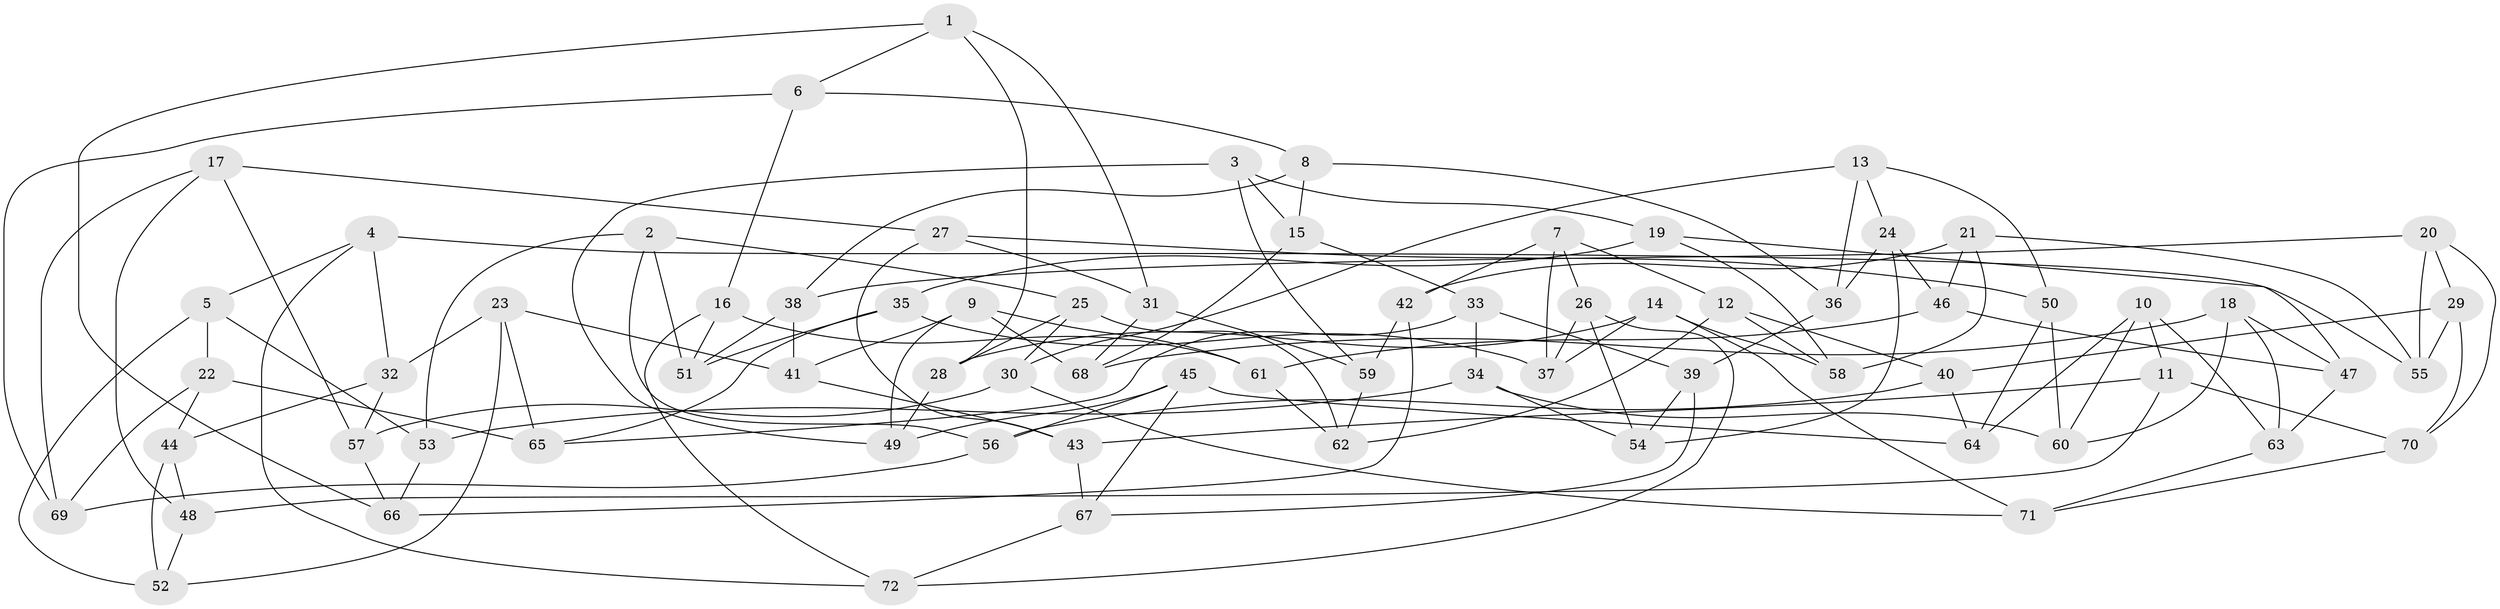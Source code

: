 // coarse degree distribution, {6: 0.4772727272727273, 5: 0.13636363636363635, 4: 0.38636363636363635}
// Generated by graph-tools (version 1.1) at 2025/42/03/06/25 10:42:21]
// undirected, 72 vertices, 144 edges
graph export_dot {
graph [start="1"]
  node [color=gray90,style=filled];
  1;
  2;
  3;
  4;
  5;
  6;
  7;
  8;
  9;
  10;
  11;
  12;
  13;
  14;
  15;
  16;
  17;
  18;
  19;
  20;
  21;
  22;
  23;
  24;
  25;
  26;
  27;
  28;
  29;
  30;
  31;
  32;
  33;
  34;
  35;
  36;
  37;
  38;
  39;
  40;
  41;
  42;
  43;
  44;
  45;
  46;
  47;
  48;
  49;
  50;
  51;
  52;
  53;
  54;
  55;
  56;
  57;
  58;
  59;
  60;
  61;
  62;
  63;
  64;
  65;
  66;
  67;
  68;
  69;
  70;
  71;
  72;
  1 -- 66;
  1 -- 31;
  1 -- 6;
  1 -- 28;
  2 -- 51;
  2 -- 25;
  2 -- 53;
  2 -- 56;
  3 -- 19;
  3 -- 15;
  3 -- 59;
  3 -- 49;
  4 -- 72;
  4 -- 55;
  4 -- 5;
  4 -- 32;
  5 -- 53;
  5 -- 22;
  5 -- 52;
  6 -- 69;
  6 -- 8;
  6 -- 16;
  7 -- 12;
  7 -- 37;
  7 -- 26;
  7 -- 42;
  8 -- 36;
  8 -- 38;
  8 -- 15;
  9 -- 68;
  9 -- 61;
  9 -- 49;
  9 -- 41;
  10 -- 64;
  10 -- 63;
  10 -- 60;
  10 -- 11;
  11 -- 70;
  11 -- 48;
  11 -- 43;
  12 -- 40;
  12 -- 62;
  12 -- 58;
  13 -- 30;
  13 -- 50;
  13 -- 36;
  13 -- 24;
  14 -- 28;
  14 -- 58;
  14 -- 37;
  14 -- 71;
  15 -- 68;
  15 -- 33;
  16 -- 51;
  16 -- 61;
  16 -- 72;
  17 -- 48;
  17 -- 27;
  17 -- 69;
  17 -- 57;
  18 -- 60;
  18 -- 47;
  18 -- 68;
  18 -- 63;
  19 -- 35;
  19 -- 47;
  19 -- 58;
  20 -- 38;
  20 -- 70;
  20 -- 29;
  20 -- 55;
  21 -- 42;
  21 -- 55;
  21 -- 46;
  21 -- 58;
  22 -- 69;
  22 -- 44;
  22 -- 65;
  23 -- 32;
  23 -- 65;
  23 -- 41;
  23 -- 52;
  24 -- 54;
  24 -- 36;
  24 -- 46;
  25 -- 28;
  25 -- 30;
  25 -- 62;
  26 -- 72;
  26 -- 54;
  26 -- 37;
  27 -- 50;
  27 -- 43;
  27 -- 31;
  28 -- 49;
  29 -- 70;
  29 -- 55;
  29 -- 40;
  30 -- 71;
  30 -- 57;
  31 -- 59;
  31 -- 68;
  32 -- 44;
  32 -- 57;
  33 -- 34;
  33 -- 65;
  33 -- 39;
  34 -- 60;
  34 -- 53;
  34 -- 54;
  35 -- 51;
  35 -- 37;
  35 -- 65;
  36 -- 39;
  38 -- 51;
  38 -- 41;
  39 -- 67;
  39 -- 54;
  40 -- 56;
  40 -- 64;
  41 -- 43;
  42 -- 59;
  42 -- 66;
  43 -- 67;
  44 -- 52;
  44 -- 48;
  45 -- 67;
  45 -- 64;
  45 -- 56;
  45 -- 49;
  46 -- 61;
  46 -- 47;
  47 -- 63;
  48 -- 52;
  50 -- 60;
  50 -- 64;
  53 -- 66;
  56 -- 69;
  57 -- 66;
  59 -- 62;
  61 -- 62;
  63 -- 71;
  67 -- 72;
  70 -- 71;
}
